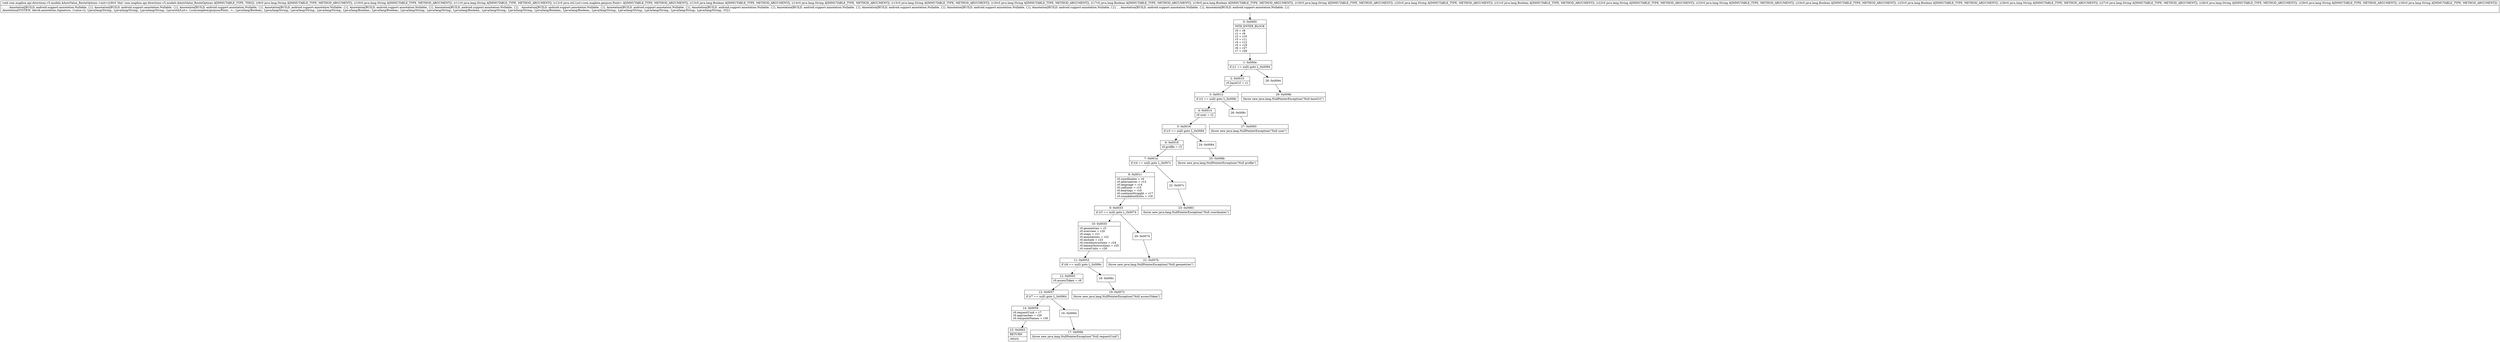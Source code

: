 digraph "CFG forcom.mapbox.api.directions.v5.models.$AutoValue_RouteOptions.\<init\>(Ljava\/lang\/String;Ljava\/lang\/String;Ljava\/lang\/String;Ljava\/util\/List;Ljava\/lang\/Boolean;Ljava\/lang\/String;Ljava\/lang\/String;Ljava\/lang\/String;Ljava\/lang\/Boolean;Ljava\/lang\/Boolean;Ljava\/lang\/String;Ljava\/lang\/String;Ljava\/lang\/Boolean;Ljava\/lang\/String;Ljava\/lang\/String;Ljava\/lang\/Boolean;Ljava\/lang\/Boolean;Ljava\/lang\/String;Ljava\/lang\/String;Ljava\/lang\/String;Ljava\/lang\/String;Ljava\/lang\/String;)V" {
Node_0 [shape=record,label="{0\:\ 0x0000|MTH_ENTER_BLOCK\l|r0 = r8\lr1 = r9\lr2 = r10\lr3 = r11\lr4 = r12\lr5 = r19\lr6 = r27\lr7 = r28\l}"];
Node_1 [shape=record,label="{1\:\ 0x000e|if (r1 == null) goto L_0x0094\l}"];
Node_2 [shape=record,label="{2\:\ 0x0010|r0.baseUrl = r1\l}"];
Node_3 [shape=record,label="{3\:\ 0x0012|if (r2 == null) goto L_0x008c\l}"];
Node_4 [shape=record,label="{4\:\ 0x0014|r0.user = r2\l}"];
Node_5 [shape=record,label="{5\:\ 0x0016|if (r3 == null) goto L_0x0084\l}"];
Node_6 [shape=record,label="{6\:\ 0x0018|r0.profile = r3\l}"];
Node_7 [shape=record,label="{7\:\ 0x001a|if (r4 == null) goto L_0x007c\l}"];
Node_8 [shape=record,label="{8\:\ 0x001c|r0.coordinates = r4\lr0.alternatives = r13\lr0.language = r14\lr0.radiuses = r15\lr0.bearings = r16\lr0.continueStraight = r17\lr0.roundaboutExits = r18\l}"];
Node_9 [shape=record,label="{9\:\ 0x0033|if (r5 == null) goto L_0x0074\l}"];
Node_10 [shape=record,label="{10\:\ 0x0035|r0.geometries = r5\lr0.overview = r20\lr0.steps = r21\lr0.annotations = r22\lr0.exclude = r23\lr0.voiceInstructions = r24\lr0.bannerInstructions = r25\lr0.voiceUnits = r26\l}"];
Node_11 [shape=record,label="{11\:\ 0x0053|if (r6 == null) goto L_0x006c\l}"];
Node_12 [shape=record,label="{12\:\ 0x0055|r0.accessToken = r6\l}"];
Node_13 [shape=record,label="{13\:\ 0x0057|if (r7 == null) goto L_0x0064\l}"];
Node_14 [shape=record,label="{14\:\ 0x0059|r0.requestUuid = r7\lr0.approaches = r29\lr0.waypointNames = r30\l}"];
Node_15 [shape=record,label="{15\:\ 0x0063|RETURN\l|return\l}"];
Node_16 [shape=record,label="{16\:\ 0x0064}"];
Node_17 [shape=record,label="{17\:\ 0x006b|throw new java.lang.NullPointerException(\"Null requestUuid\")\l}"];
Node_18 [shape=record,label="{18\:\ 0x006c}"];
Node_19 [shape=record,label="{19\:\ 0x0073|throw new java.lang.NullPointerException(\"Null accessToken\")\l}"];
Node_20 [shape=record,label="{20\:\ 0x0074}"];
Node_21 [shape=record,label="{21\:\ 0x007b|throw new java.lang.NullPointerException(\"Null geometries\")\l}"];
Node_22 [shape=record,label="{22\:\ 0x007c}"];
Node_23 [shape=record,label="{23\:\ 0x0083|throw new java.lang.NullPointerException(\"Null coordinates\")\l}"];
Node_24 [shape=record,label="{24\:\ 0x0084}"];
Node_25 [shape=record,label="{25\:\ 0x008b|throw new java.lang.NullPointerException(\"Null profile\")\l}"];
Node_26 [shape=record,label="{26\:\ 0x008c}"];
Node_27 [shape=record,label="{27\:\ 0x0093|throw new java.lang.NullPointerException(\"Null user\")\l}"];
Node_28 [shape=record,label="{28\:\ 0x0094}"];
Node_29 [shape=record,label="{29\:\ 0x009b|throw new java.lang.NullPointerException(\"Null baseUrl\")\l}"];
MethodNode[shape=record,label="{void com.mapbox.api.directions.v5.models.$AutoValue_RouteOptions.\<init\>((r8v0 'this' com.mapbox.api.directions.v5.models.$AutoValue_RouteOptions A[IMMUTABLE_TYPE, THIS]), (r9v0 java.lang.String A[IMMUTABLE_TYPE, METHOD_ARGUMENT]), (r10v0 java.lang.String A[IMMUTABLE_TYPE, METHOD_ARGUMENT]), (r11v0 java.lang.String A[IMMUTABLE_TYPE, METHOD_ARGUMENT]), (r12v0 java.util.List\<com.mapbox.geojson.Point\> A[IMMUTABLE_TYPE, METHOD_ARGUMENT]), (r13v0 java.lang.Boolean A[IMMUTABLE_TYPE, METHOD_ARGUMENT]), (r14v0 java.lang.String A[IMMUTABLE_TYPE, METHOD_ARGUMENT]), (r15v0 java.lang.String A[IMMUTABLE_TYPE, METHOD_ARGUMENT]), (r16v0 java.lang.String A[IMMUTABLE_TYPE, METHOD_ARGUMENT]), (r17v0 java.lang.Boolean A[IMMUTABLE_TYPE, METHOD_ARGUMENT]), (r18v0 java.lang.Boolean A[IMMUTABLE_TYPE, METHOD_ARGUMENT]), (r19v0 java.lang.String A[IMMUTABLE_TYPE, METHOD_ARGUMENT]), (r20v0 java.lang.String A[IMMUTABLE_TYPE, METHOD_ARGUMENT]), (r21v0 java.lang.Boolean A[IMMUTABLE_TYPE, METHOD_ARGUMENT]), (r22v0 java.lang.String A[IMMUTABLE_TYPE, METHOD_ARGUMENT]), (r23v0 java.lang.String A[IMMUTABLE_TYPE, METHOD_ARGUMENT]), (r24v0 java.lang.Boolean A[IMMUTABLE_TYPE, METHOD_ARGUMENT]), (r25v0 java.lang.Boolean A[IMMUTABLE_TYPE, METHOD_ARGUMENT]), (r26v0 java.lang.String A[IMMUTABLE_TYPE, METHOD_ARGUMENT]), (r27v0 java.lang.String A[IMMUTABLE_TYPE, METHOD_ARGUMENT]), (r28v0 java.lang.String A[IMMUTABLE_TYPE, METHOD_ARGUMENT]), (r29v0 java.lang.String A[IMMUTABLE_TYPE, METHOD_ARGUMENT]), (r30v0 java.lang.String A[IMMUTABLE_TYPE, METHOD_ARGUMENT]))  | , , , , Annotation[BUILD, android.support.annotation.Nullable, \{\}], Annotation[BUILD, android.support.annotation.Nullable, \{\}], Annotation[BUILD, android.support.annotation.Nullable, \{\}], Annotation[BUILD, android.support.annotation.Nullable, \{\}], Annotation[BUILD, android.support.annotation.Nullable, \{\}], Annotation[BUILD, android.support.annotation.Nullable, \{\}], , Annotation[BUILD, android.support.annotation.Nullable, \{\}], Annotation[BUILD, android.support.annotation.Nullable, \{\}], Annotation[BUILD, android.support.annotation.Nullable, \{\}], Annotation[BUILD, android.support.annotation.Nullable, \{\}], Annotation[BUILD, android.support.annotation.Nullable, \{\}], Annotation[BUILD, android.support.annotation.Nullable, \{\}], Annotation[BUILD, android.support.annotation.Nullable, \{\}], , , Annotation[BUILD, android.support.annotation.Nullable, \{\}], Annotation[BUILD, android.support.annotation.Nullable, \{\}]\lAnnotation[SYSTEM, dalvik.annotation.Signature, \{value=[(, Ljava\/lang\/String;, Ljava\/lang\/String;, Ljava\/lang\/String;, Ljava\/util\/List\<, Lcom\/mapbox\/geojson\/Point;, \>;, Ljava\/lang\/Boolean;, Ljava\/lang\/String;, Ljava\/lang\/String;, Ljava\/lang\/String;, Ljava\/lang\/Boolean;, Ljava\/lang\/Boolean;, Ljava\/lang\/String;, Ljava\/lang\/String;, Ljava\/lang\/Boolean;, Ljava\/lang\/String;, Ljava\/lang\/String;, Ljava\/lang\/Boolean;, Ljava\/lang\/Boolean;, Ljava\/lang\/String;, Ljava\/lang\/String;, Ljava\/lang\/String;, Ljava\/lang\/String;, Ljava\/lang\/String;, )V]\}]\l}"];
MethodNode -> Node_0;
Node_0 -> Node_1;
Node_1 -> Node_2[style=dashed];
Node_1 -> Node_28;
Node_2 -> Node_3;
Node_3 -> Node_4[style=dashed];
Node_3 -> Node_26;
Node_4 -> Node_5;
Node_5 -> Node_6[style=dashed];
Node_5 -> Node_24;
Node_6 -> Node_7;
Node_7 -> Node_8[style=dashed];
Node_7 -> Node_22;
Node_8 -> Node_9;
Node_9 -> Node_10[style=dashed];
Node_9 -> Node_20;
Node_10 -> Node_11;
Node_11 -> Node_12[style=dashed];
Node_11 -> Node_18;
Node_12 -> Node_13;
Node_13 -> Node_14[style=dashed];
Node_13 -> Node_16;
Node_14 -> Node_15;
Node_16 -> Node_17;
Node_18 -> Node_19;
Node_20 -> Node_21;
Node_22 -> Node_23;
Node_24 -> Node_25;
Node_26 -> Node_27;
Node_28 -> Node_29;
}


